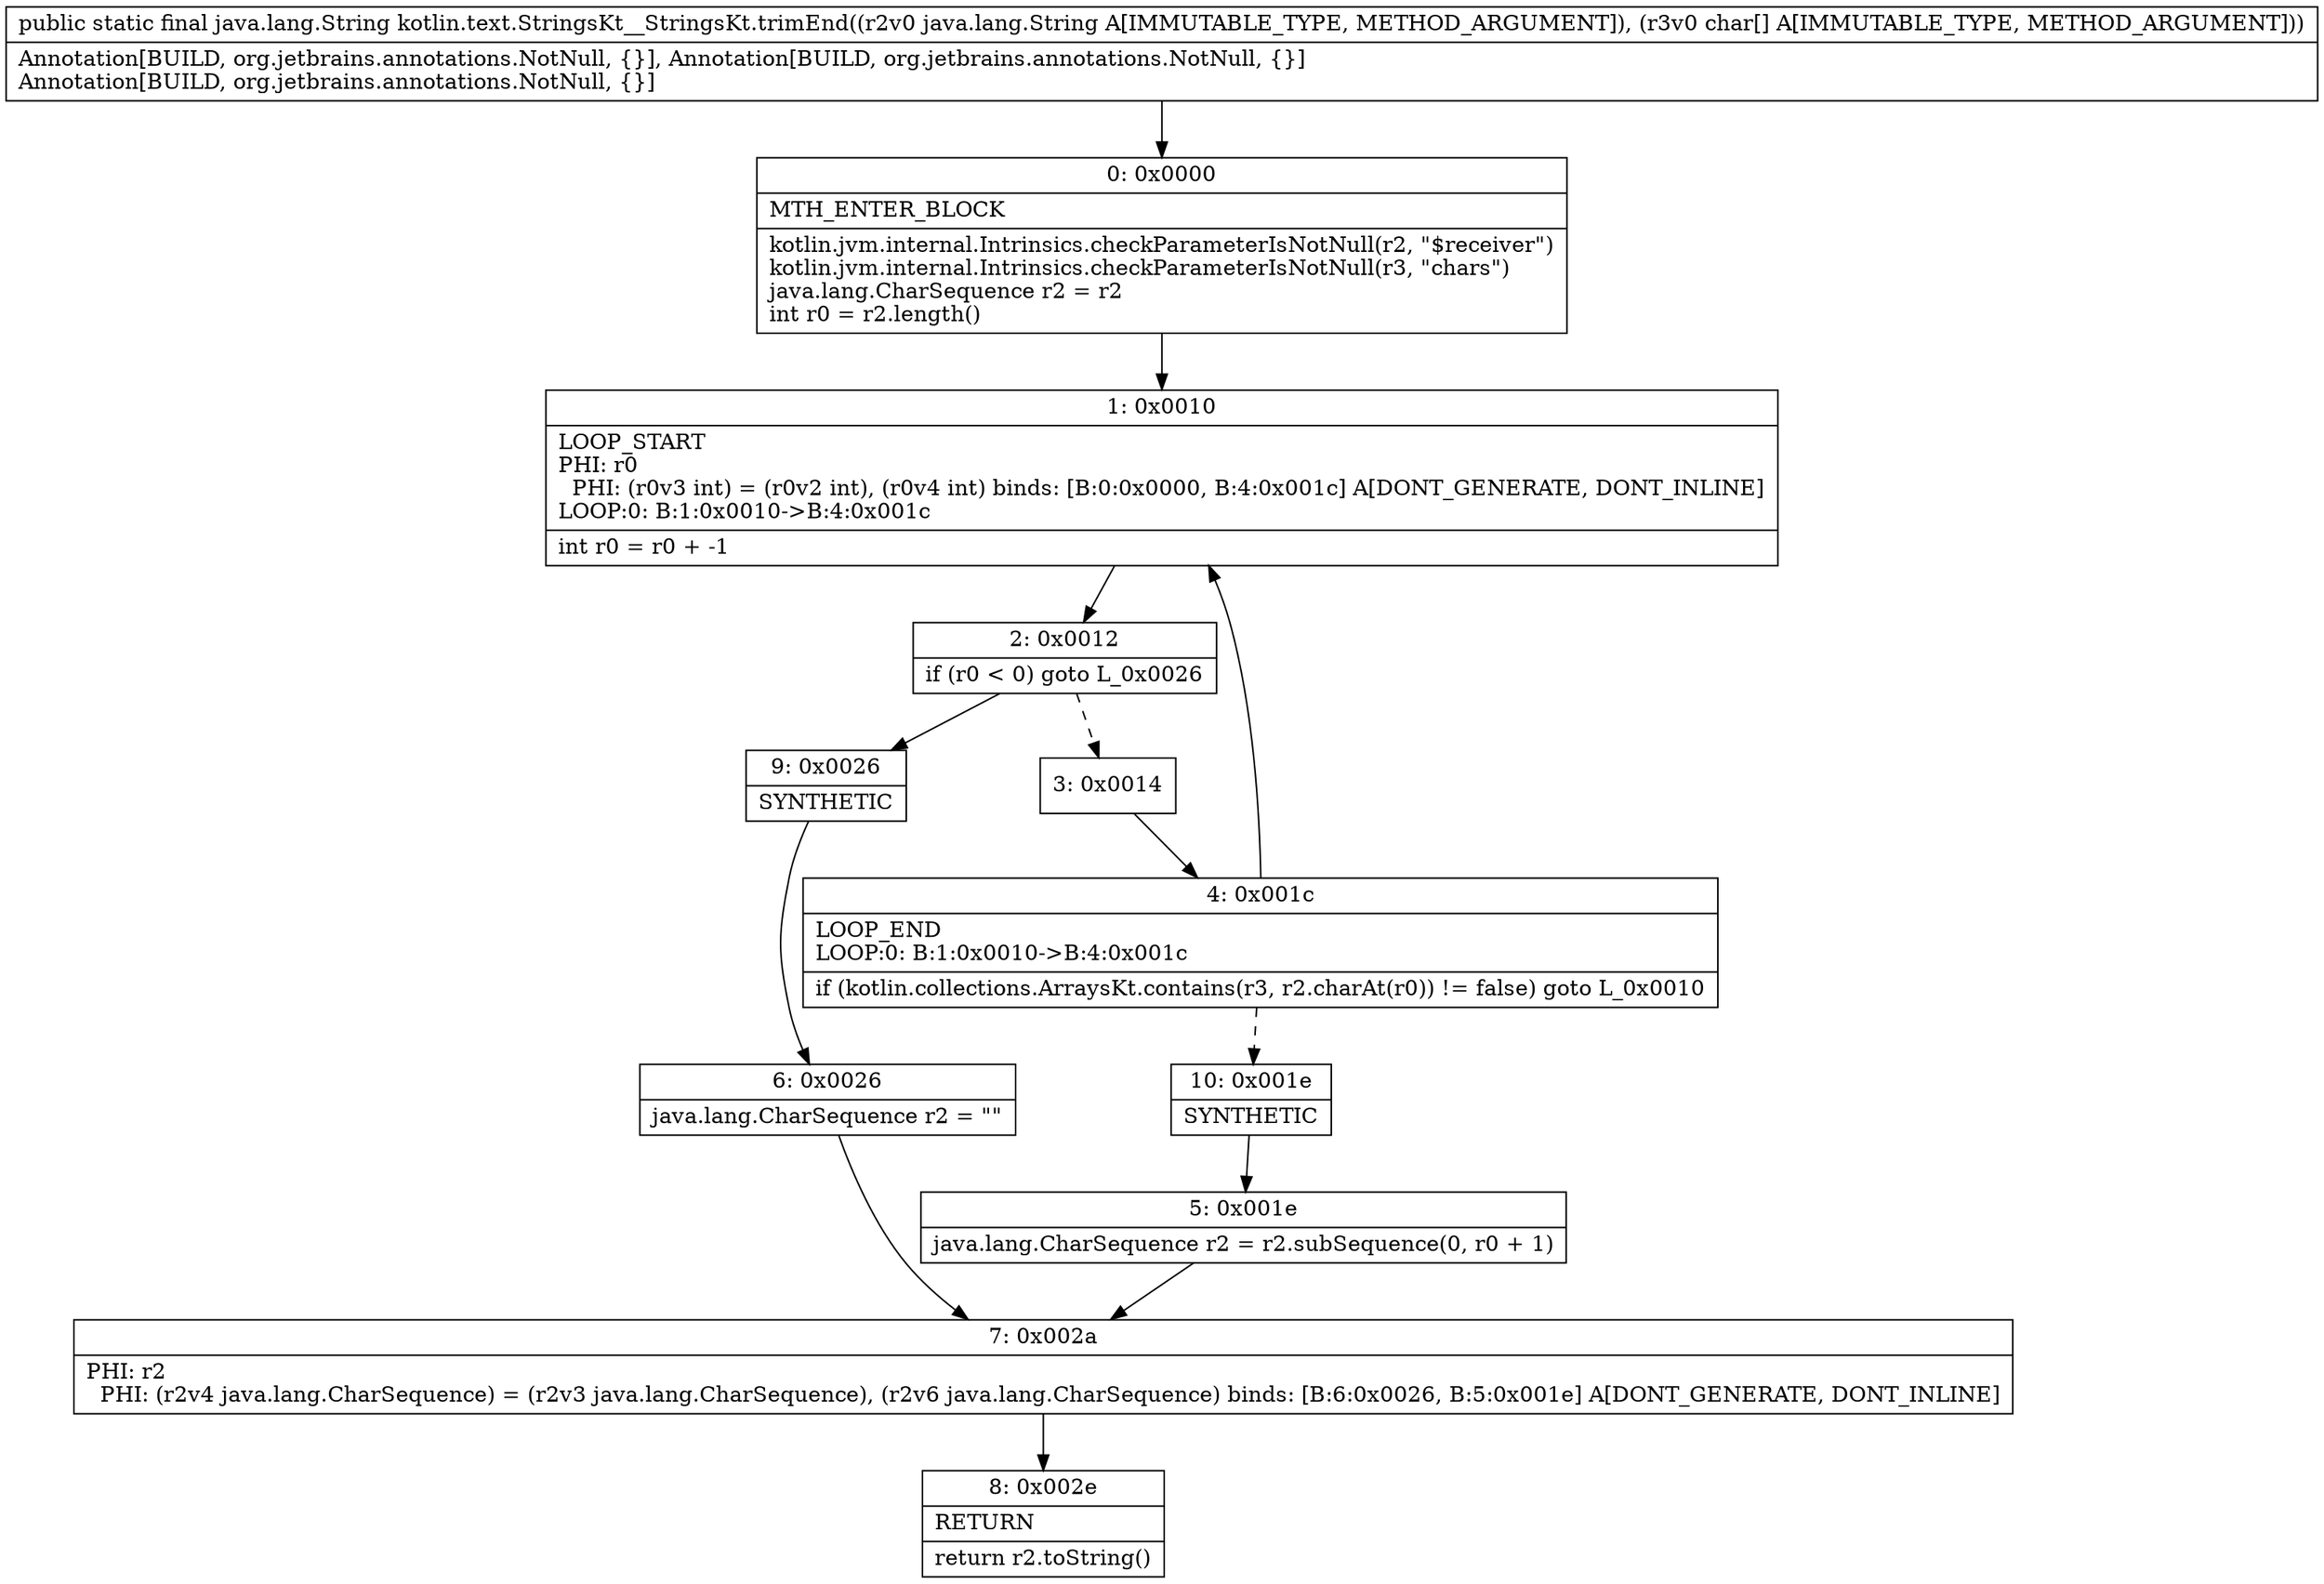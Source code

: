 digraph "CFG forkotlin.text.StringsKt__StringsKt.trimEnd(Ljava\/lang\/String;[C)Ljava\/lang\/String;" {
Node_0 [shape=record,label="{0\:\ 0x0000|MTH_ENTER_BLOCK\l|kotlin.jvm.internal.Intrinsics.checkParameterIsNotNull(r2, \"$receiver\")\lkotlin.jvm.internal.Intrinsics.checkParameterIsNotNull(r3, \"chars\")\ljava.lang.CharSequence r2 = r2\lint r0 = r2.length()\l}"];
Node_1 [shape=record,label="{1\:\ 0x0010|LOOP_START\lPHI: r0 \l  PHI: (r0v3 int) = (r0v2 int), (r0v4 int) binds: [B:0:0x0000, B:4:0x001c] A[DONT_GENERATE, DONT_INLINE]\lLOOP:0: B:1:0x0010\-\>B:4:0x001c\l|int r0 = r0 + \-1\l}"];
Node_2 [shape=record,label="{2\:\ 0x0012|if (r0 \< 0) goto L_0x0026\l}"];
Node_3 [shape=record,label="{3\:\ 0x0014}"];
Node_4 [shape=record,label="{4\:\ 0x001c|LOOP_END\lLOOP:0: B:1:0x0010\-\>B:4:0x001c\l|if (kotlin.collections.ArraysKt.contains(r3, r2.charAt(r0)) != false) goto L_0x0010\l}"];
Node_5 [shape=record,label="{5\:\ 0x001e|java.lang.CharSequence r2 = r2.subSequence(0, r0 + 1)\l}"];
Node_6 [shape=record,label="{6\:\ 0x0026|java.lang.CharSequence r2 = \"\"\l}"];
Node_7 [shape=record,label="{7\:\ 0x002a|PHI: r2 \l  PHI: (r2v4 java.lang.CharSequence) = (r2v3 java.lang.CharSequence), (r2v6 java.lang.CharSequence) binds: [B:6:0x0026, B:5:0x001e] A[DONT_GENERATE, DONT_INLINE]\l}"];
Node_8 [shape=record,label="{8\:\ 0x002e|RETURN\l|return r2.toString()\l}"];
Node_9 [shape=record,label="{9\:\ 0x0026|SYNTHETIC\l}"];
Node_10 [shape=record,label="{10\:\ 0x001e|SYNTHETIC\l}"];
MethodNode[shape=record,label="{public static final java.lang.String kotlin.text.StringsKt__StringsKt.trimEnd((r2v0 java.lang.String A[IMMUTABLE_TYPE, METHOD_ARGUMENT]), (r3v0 char[] A[IMMUTABLE_TYPE, METHOD_ARGUMENT]))  | Annotation[BUILD, org.jetbrains.annotations.NotNull, \{\}], Annotation[BUILD, org.jetbrains.annotations.NotNull, \{\}]\lAnnotation[BUILD, org.jetbrains.annotations.NotNull, \{\}]\l}"];
MethodNode -> Node_0;
Node_0 -> Node_1;
Node_1 -> Node_2;
Node_2 -> Node_3[style=dashed];
Node_2 -> Node_9;
Node_3 -> Node_4;
Node_4 -> Node_1;
Node_4 -> Node_10[style=dashed];
Node_5 -> Node_7;
Node_6 -> Node_7;
Node_7 -> Node_8;
Node_9 -> Node_6;
Node_10 -> Node_5;
}

